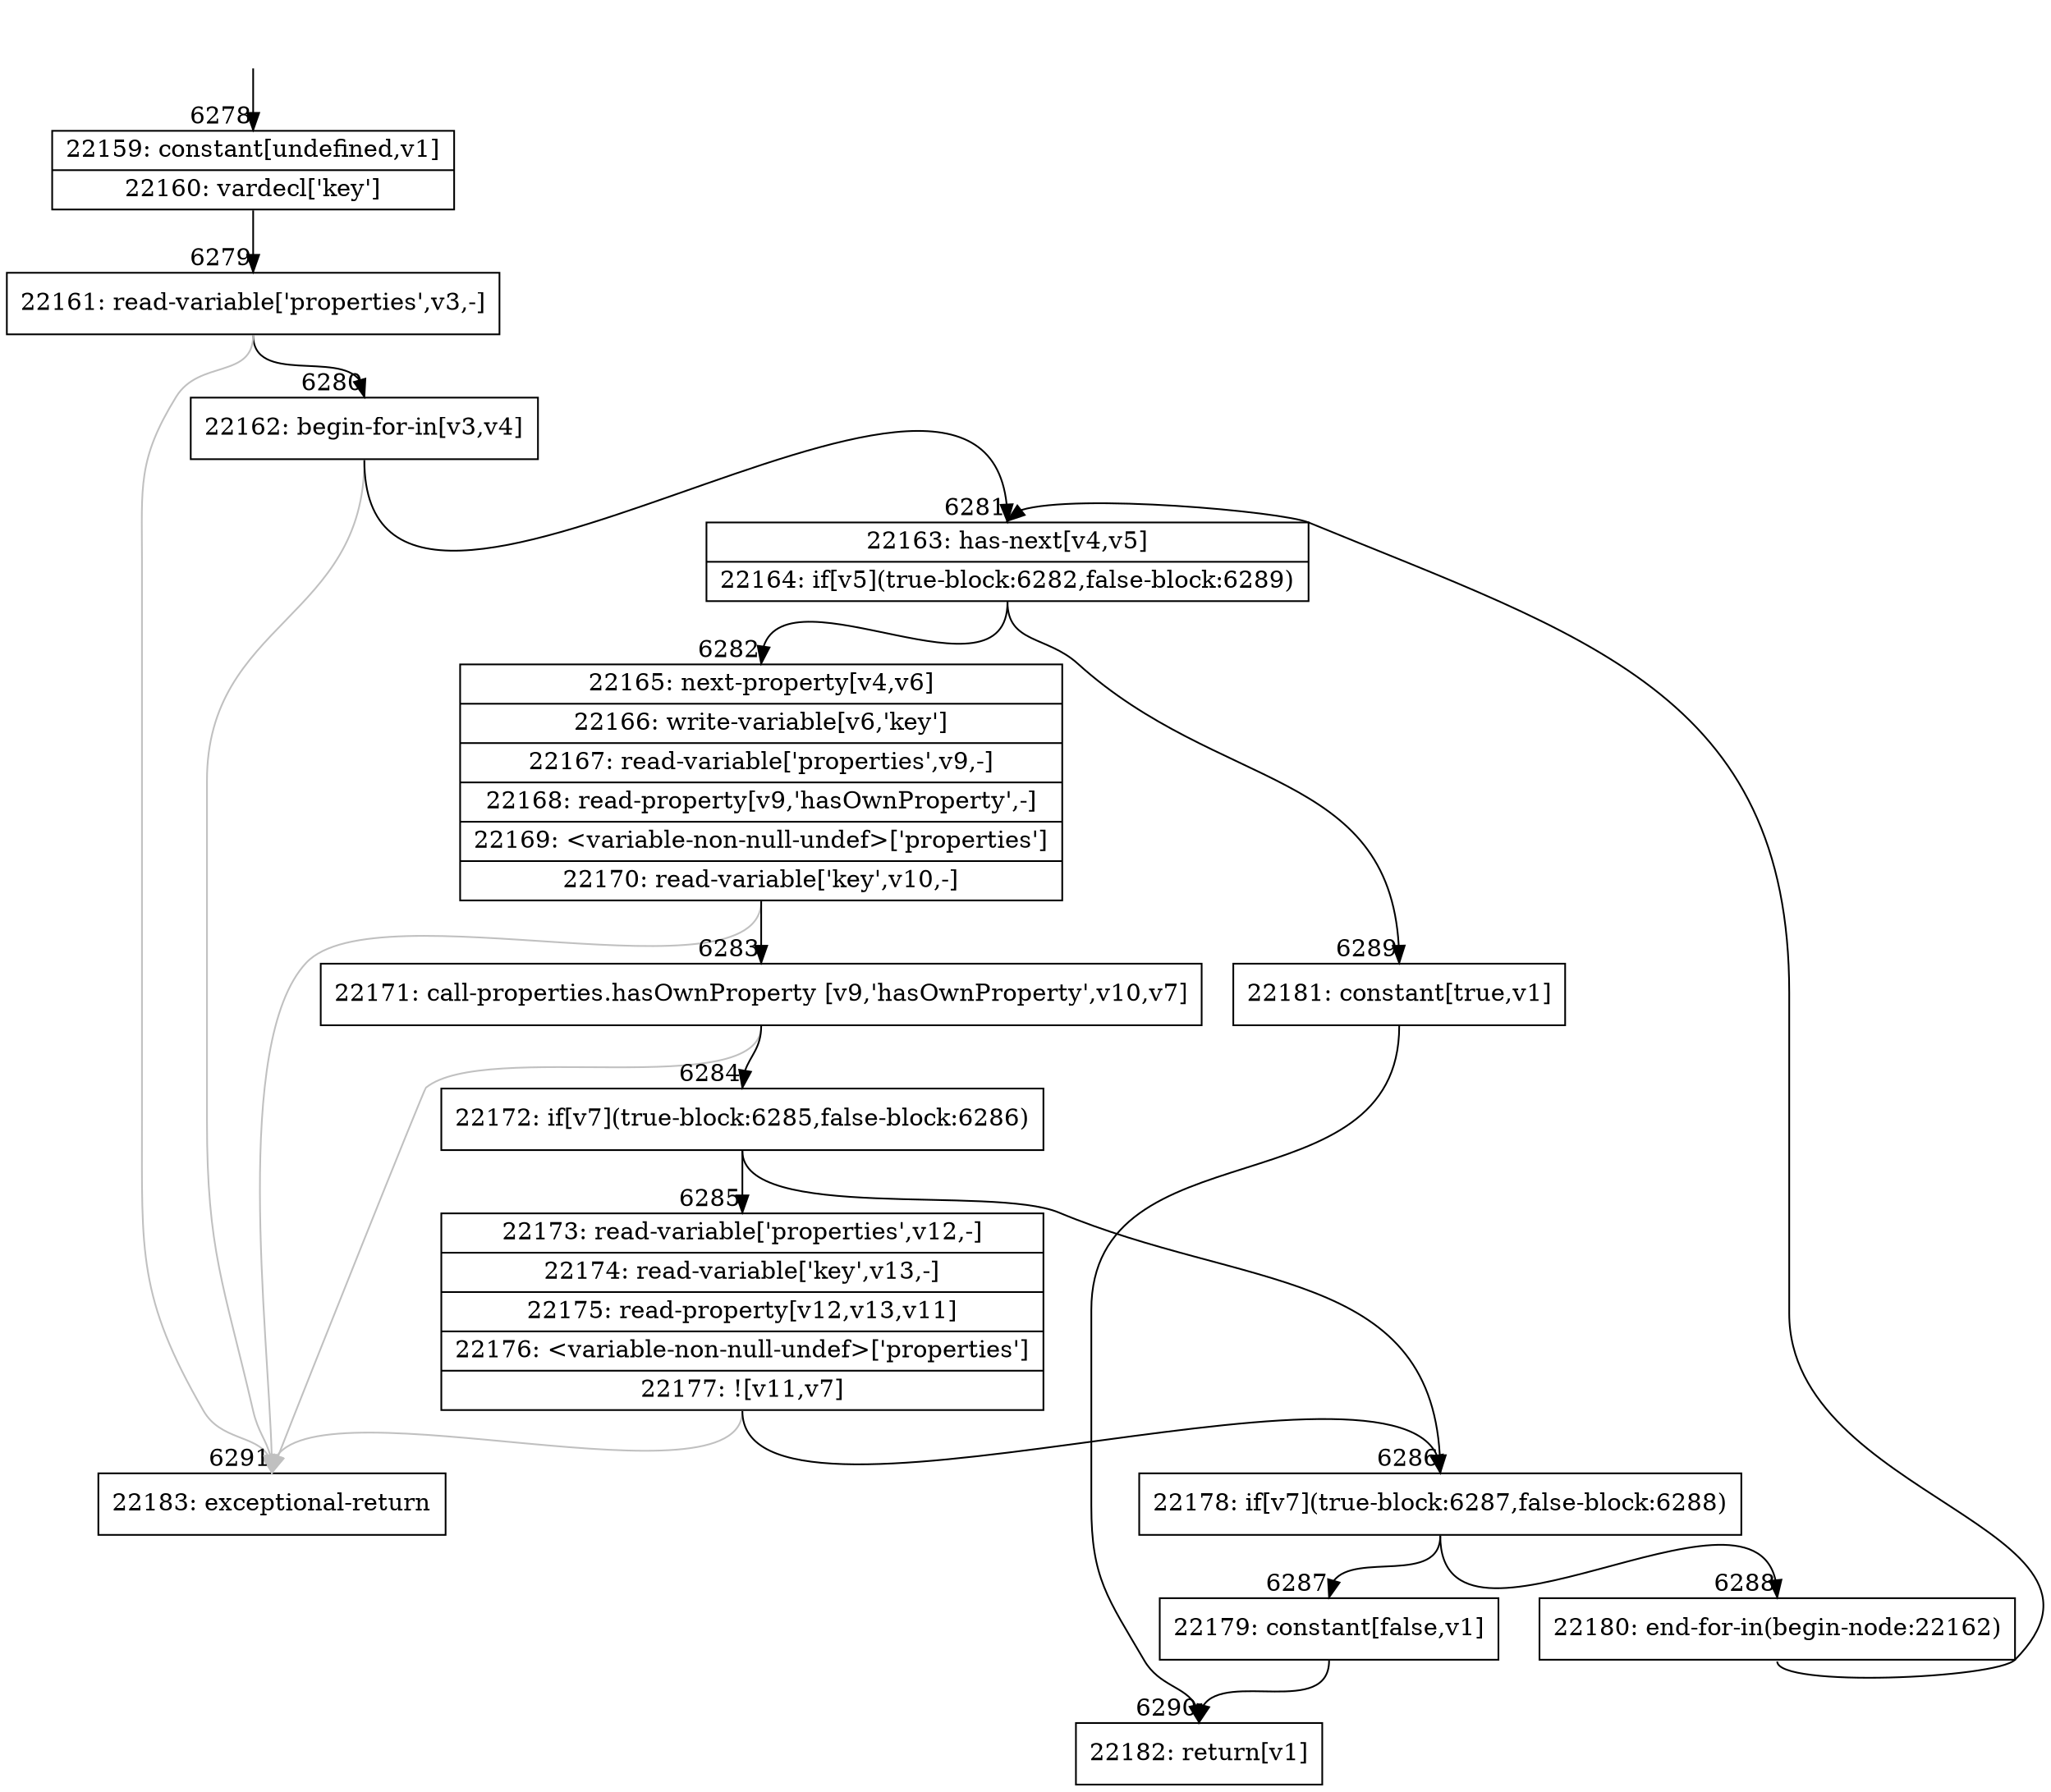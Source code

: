 digraph {
rankdir="TD"
BB_entry514[shape=none,label=""];
BB_entry514 -> BB6278 [tailport=s, headport=n, headlabel="    6278"]
BB6278 [shape=record label="{22159: constant[undefined,v1]|22160: vardecl['key']}" ] 
BB6278 -> BB6279 [tailport=s, headport=n, headlabel="      6279"]
BB6279 [shape=record label="{22161: read-variable['properties',v3,-]}" ] 
BB6279 -> BB6280 [tailport=s, headport=n, headlabel="      6280"]
BB6279 -> BB6291 [tailport=s, headport=n, color=gray, headlabel="      6291"]
BB6280 [shape=record label="{22162: begin-for-in[v3,v4]}" ] 
BB6280 -> BB6281 [tailport=s, headport=n, headlabel="      6281"]
BB6280 -> BB6291 [tailport=s, headport=n, color=gray]
BB6281 [shape=record label="{22163: has-next[v4,v5]|22164: if[v5](true-block:6282,false-block:6289)}" ] 
BB6281 -> BB6282 [tailport=s, headport=n, headlabel="      6282"]
BB6281 -> BB6289 [tailport=s, headport=n, headlabel="      6289"]
BB6282 [shape=record label="{22165: next-property[v4,v6]|22166: write-variable[v6,'key']|22167: read-variable['properties',v9,-]|22168: read-property[v9,'hasOwnProperty',-]|22169: \<variable-non-null-undef\>['properties']|22170: read-variable['key',v10,-]}" ] 
BB6282 -> BB6283 [tailport=s, headport=n, headlabel="      6283"]
BB6282 -> BB6291 [tailport=s, headport=n, color=gray]
BB6283 [shape=record label="{22171: call-properties.hasOwnProperty [v9,'hasOwnProperty',v10,v7]}" ] 
BB6283 -> BB6284 [tailport=s, headport=n, headlabel="      6284"]
BB6283 -> BB6291 [tailport=s, headport=n, color=gray]
BB6284 [shape=record label="{22172: if[v7](true-block:6285,false-block:6286)}" ] 
BB6284 -> BB6286 [tailport=s, headport=n, headlabel="      6286"]
BB6284 -> BB6285 [tailport=s, headport=n, headlabel="      6285"]
BB6285 [shape=record label="{22173: read-variable['properties',v12,-]|22174: read-variable['key',v13,-]|22175: read-property[v12,v13,v11]|22176: \<variable-non-null-undef\>['properties']|22177: ![v11,v7]}" ] 
BB6285 -> BB6286 [tailport=s, headport=n]
BB6285 -> BB6291 [tailport=s, headport=n, color=gray]
BB6286 [shape=record label="{22178: if[v7](true-block:6287,false-block:6288)}" ] 
BB6286 -> BB6287 [tailport=s, headport=n, headlabel="      6287"]
BB6286 -> BB6288 [tailport=s, headport=n, headlabel="      6288"]
BB6287 [shape=record label="{22179: constant[false,v1]}" ] 
BB6287 -> BB6290 [tailport=s, headport=n, headlabel="      6290"]
BB6288 [shape=record label="{22180: end-for-in(begin-node:22162)}" ] 
BB6288 -> BB6281 [tailport=s, headport=n]
BB6289 [shape=record label="{22181: constant[true,v1]}" ] 
BB6289 -> BB6290 [tailport=s, headport=n]
BB6290 [shape=record label="{22182: return[v1]}" ] 
BB6291 [shape=record label="{22183: exceptional-return}" ] 
//#$~ 11624
}
